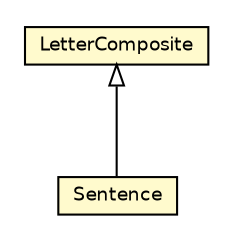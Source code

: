 #!/usr/local/bin/dot
#
# Class diagram 
# Generated by UMLGraph version R5_7_2-3-gee82a7 (http://www.umlgraph.org/)
#

digraph G {
	edge [fontname="Helvetica",fontsize=10,labelfontname="Helvetica",labelfontsize=10];
	node [fontname="Helvetica",fontsize=10,shape=plaintext];
	nodesep=0.25;
	ranksep=0.5;
	// com.iluwatar.composite.Sentence
	c0 [label=<<table title="com.iluwatar.composite.Sentence" border="0" cellborder="1" cellspacing="0" cellpadding="2" port="p" bgcolor="LemonChiffon">
		<tr><td><table border="0" cellspacing="0" cellpadding="1">
<tr><td align="center" balign="center"> Sentence </td></tr>
		</table></td></tr>
		</table>>, URL="null", fontname="Helvetica", fontcolor="black", fontsize=9.0];
	//com.iluwatar.composite.Sentence extends LetterComposite
	c1:p -> c0:p [dir=back,arrowtail=empty];
	// LetterComposite
	c1[label=<<table title="LetterComposite" border="0" cellborder="1" cellspacing="0" cellpadding="2" port="p" bgcolor="LemonChiffon" href="http://java.sun.com/j2se/1.4.2/docs/api//LetterComposite.html">
		<tr><td><table border="0" cellspacing="0" cellpadding="1">
<tr><td align="center" balign="center"> LetterComposite </td></tr>
		</table></td></tr>
		</table>>, fontname="Helvetica", fontcolor="black", fontsize=9.0];
}


